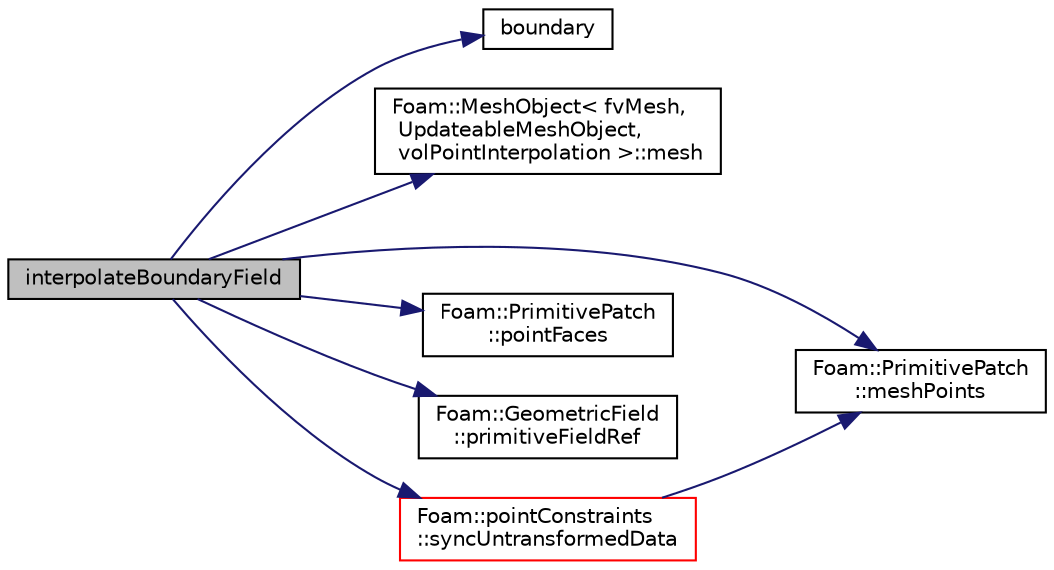 digraph "interpolateBoundaryField"
{
  bgcolor="transparent";
  edge [fontname="Helvetica",fontsize="10",labelfontname="Helvetica",labelfontsize="10"];
  node [fontname="Helvetica",fontsize="10",shape=record];
  rankdir="LR";
  Node246 [label="interpolateBoundaryField",height=0.2,width=0.4,color="black", fillcolor="grey75", style="filled", fontcolor="black"];
  Node246 -> Node247 [color="midnightblue",fontsize="10",style="solid",fontname="Helvetica"];
  Node247 [label="boundary",height=0.2,width=0.4,color="black",URL="$a18335.html#a658027ecaee450b6533bd8d019d2c1f5"];
  Node246 -> Node248 [color="midnightblue",fontsize="10",style="solid",fontname="Helvetica"];
  Node248 [label="Foam::MeshObject\< fvMesh,\l UpdateableMeshObject,\l volPointInterpolation \>::mesh",height=0.2,width=0.4,color="black",URL="$a28289.html#a01ab9073608556f8f4a0f9e0005cbd00"];
  Node246 -> Node249 [color="midnightblue",fontsize="10",style="solid",fontname="Helvetica"];
  Node249 [label="Foam::PrimitivePatch\l::meshPoints",height=0.2,width=0.4,color="black",URL="$a28693.html#a52e3a457780fe74b31d39dc046bce1d8",tooltip="Return labelList of mesh points in patch. They are constructed. "];
  Node246 -> Node250 [color="midnightblue",fontsize="10",style="solid",fontname="Helvetica"];
  Node250 [label="Foam::PrimitivePatch\l::pointFaces",height=0.2,width=0.4,color="black",URL="$a28693.html#acc347dd5dd3557af888ac3dd86d90d22",tooltip="Return point-face addressing. "];
  Node246 -> Node251 [color="midnightblue",fontsize="10",style="solid",fontname="Helvetica"];
  Node251 [label="Foam::GeometricField\l::primitiveFieldRef",height=0.2,width=0.4,color="black",URL="$a23249.html#a1c19f056796aa3c294dccefee1f7d26d",tooltip="Return a reference to the internal field. "];
  Node246 -> Node252 [color="midnightblue",fontsize="10",style="solid",fontname="Helvetica"];
  Node252 [label="Foam::pointConstraints\l::syncUntransformedData",height=0.2,width=0.4,color="red",URL="$a24113.html#a60a2f4543c7dc5c768bd06768d7004c6",tooltip="Helper: sync data on collocated points only. "];
  Node252 -> Node249 [color="midnightblue",fontsize="10",style="solid",fontname="Helvetica"];
}
